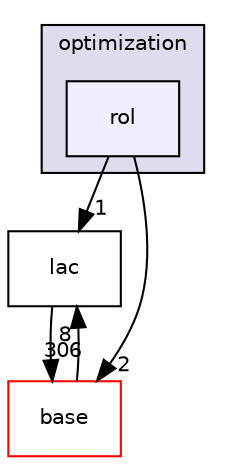 digraph "include/deal.II/optimization/rol" {
  compound=true
  node [ fontsize="10", fontname="Helvetica"];
  edge [ labelfontsize="10", labelfontname="Helvetica"];
  subgraph clusterdir_007d705f3a94fda20fe145aff1772f9d {
    graph [ bgcolor="#ddddee", pencolor="black", label="optimization" fontname="Helvetica", fontsize="10", URL="dir_007d705f3a94fda20fe145aff1772f9d.html"]
  dir_919e236f65f31c877eb38bcd0ceb585b [shape=box, label="rol", style="filled", fillcolor="#eeeeff", pencolor="black", URL="dir_919e236f65f31c877eb38bcd0ceb585b.html"];
  }
  dir_b2430326e20a3ae038db3bac19f0573b [shape=box label="lac" URL="dir_b2430326e20a3ae038db3bac19f0573b.html"];
  dir_90a2ad6518b731f1dc196d14153b8b6b [shape=box label="base" fillcolor="white" style="filled" color="red" URL="dir_90a2ad6518b731f1dc196d14153b8b6b.html"];
  dir_b2430326e20a3ae038db3bac19f0573b->dir_90a2ad6518b731f1dc196d14153b8b6b [headlabel="306", labeldistance=1.5 headhref="dir_000013_000010.html"];
  dir_919e236f65f31c877eb38bcd0ceb585b->dir_b2430326e20a3ae038db3bac19f0573b [headlabel="1", labeldistance=1.5 headhref="dir_000118_000013.html"];
  dir_919e236f65f31c877eb38bcd0ceb585b->dir_90a2ad6518b731f1dc196d14153b8b6b [headlabel="2", labeldistance=1.5 headhref="dir_000118_000010.html"];
  dir_90a2ad6518b731f1dc196d14153b8b6b->dir_b2430326e20a3ae038db3bac19f0573b [headlabel="8", labeldistance=1.5 headhref="dir_000010_000013.html"];
}
